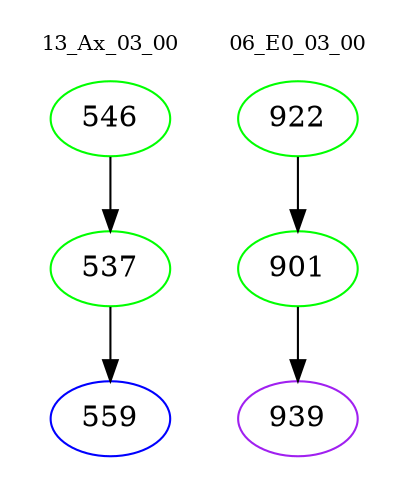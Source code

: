 digraph{
subgraph cluster_0 {
color = white
label = "13_Ax_03_00";
fontsize=10;
T0_546 [label="546", color="green"]
T0_546 -> T0_537 [color="black"]
T0_537 [label="537", color="green"]
T0_537 -> T0_559 [color="black"]
T0_559 [label="559", color="blue"]
}
subgraph cluster_1 {
color = white
label = "06_E0_03_00";
fontsize=10;
T1_922 [label="922", color="green"]
T1_922 -> T1_901 [color="black"]
T1_901 [label="901", color="green"]
T1_901 -> T1_939 [color="black"]
T1_939 [label="939", color="purple"]
}
}
